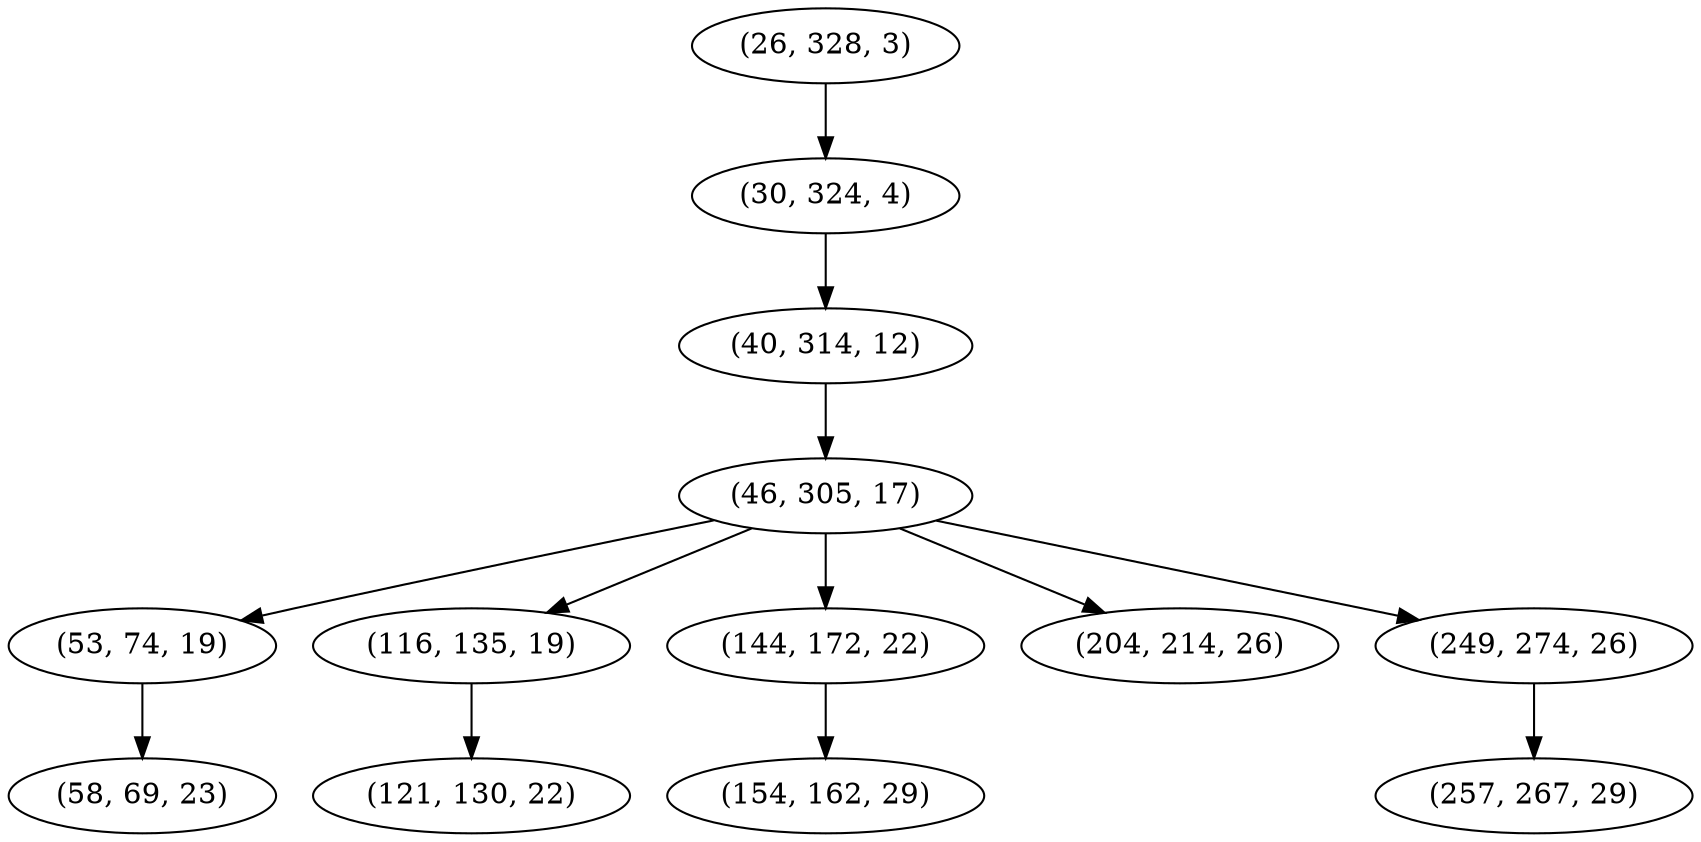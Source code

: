 digraph tree {
    "(26, 328, 3)";
    "(30, 324, 4)";
    "(40, 314, 12)";
    "(46, 305, 17)";
    "(53, 74, 19)";
    "(58, 69, 23)";
    "(116, 135, 19)";
    "(121, 130, 22)";
    "(144, 172, 22)";
    "(154, 162, 29)";
    "(204, 214, 26)";
    "(249, 274, 26)";
    "(257, 267, 29)";
    "(26, 328, 3)" -> "(30, 324, 4)";
    "(30, 324, 4)" -> "(40, 314, 12)";
    "(40, 314, 12)" -> "(46, 305, 17)";
    "(46, 305, 17)" -> "(53, 74, 19)";
    "(46, 305, 17)" -> "(116, 135, 19)";
    "(46, 305, 17)" -> "(144, 172, 22)";
    "(46, 305, 17)" -> "(204, 214, 26)";
    "(46, 305, 17)" -> "(249, 274, 26)";
    "(53, 74, 19)" -> "(58, 69, 23)";
    "(116, 135, 19)" -> "(121, 130, 22)";
    "(144, 172, 22)" -> "(154, 162, 29)";
    "(249, 274, 26)" -> "(257, 267, 29)";
}
